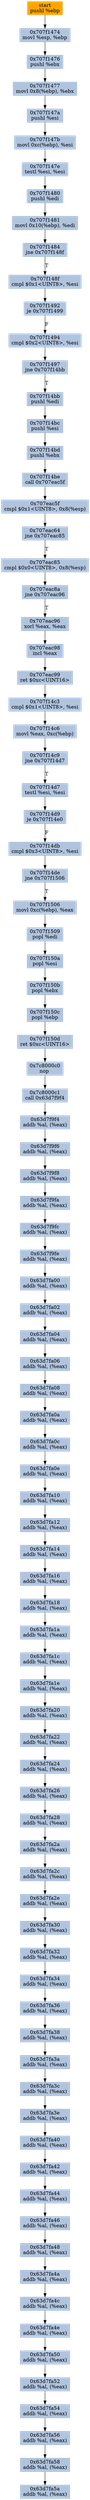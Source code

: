 digraph G {
node[shape=rectangle,style=filled,fillcolor=lightsteelblue,color=lightsteelblue]
bgcolor="transparent"
a0x707f1473pushl_ebp[label="start\npushl %ebp",color="lightgrey",fillcolor="orange"];
a0x707f1474movl_esp_ebp[label="0x707f1474\nmovl %esp, %ebp"];
a0x707f1476pushl_ebx[label="0x707f1476\npushl %ebx"];
a0x707f1477movl_0x8ebp__ebx[label="0x707f1477\nmovl 0x8(%ebp), %ebx"];
a0x707f147apushl_esi[label="0x707f147a\npushl %esi"];
a0x707f147bmovl_0xcebp__esi[label="0x707f147b\nmovl 0xc(%ebp), %esi"];
a0x707f147etestl_esi_esi[label="0x707f147e\ntestl %esi, %esi"];
a0x707f1480pushl_edi[label="0x707f1480\npushl %edi"];
a0x707f1481movl_0x10ebp__edi[label="0x707f1481\nmovl 0x10(%ebp), %edi"];
a0x707f1484jne_0x707f148f[label="0x707f1484\njne 0x707f148f"];
a0x707f148fcmpl_0x1UINT8_esi[label="0x707f148f\ncmpl $0x1<UINT8>, %esi"];
a0x707f1492je_0x707f1499[label="0x707f1492\nje 0x707f1499"];
a0x707f1494cmpl_0x2UINT8_esi[label="0x707f1494\ncmpl $0x2<UINT8>, %esi"];
a0x707f1497jne_0x707f14bb[label="0x707f1497\njne 0x707f14bb"];
a0x707f14bbpushl_edi[label="0x707f14bb\npushl %edi"];
a0x707f14bcpushl_esi[label="0x707f14bc\npushl %esi"];
a0x707f14bdpushl_ebx[label="0x707f14bd\npushl %ebx"];
a0x707f14becall_0x707eac5f[label="0x707f14be\ncall 0x707eac5f"];
a0x707eac5fcmpl_0x1UINT8_0x8esp_[label="0x707eac5f\ncmpl $0x1<UINT8>, 0x8(%esp)"];
a0x707eac64jne_0x707eac85[label="0x707eac64\njne 0x707eac85"];
a0x707eac85cmpl_0x0UINT8_0x8esp_[label="0x707eac85\ncmpl $0x0<UINT8>, 0x8(%esp)"];
a0x707eac8ajne_0x707eac96[label="0x707eac8a\njne 0x707eac96"];
a0x707eac96xorl_eax_eax[label="0x707eac96\nxorl %eax, %eax"];
a0x707eac98incl_eax[label="0x707eac98\nincl %eax"];
a0x707eac99ret_0xcUINT16[label="0x707eac99\nret $0xc<UINT16>"];
a0x707f14c3cmpl_0x1UINT8_esi[label="0x707f14c3\ncmpl $0x1<UINT8>, %esi"];
a0x707f14c6movl_eax_0xcebp_[label="0x707f14c6\nmovl %eax, 0xc(%ebp)"];
a0x707f14c9jne_0x707f14d7[label="0x707f14c9\njne 0x707f14d7"];
a0x707f14d7testl_esi_esi[label="0x707f14d7\ntestl %esi, %esi"];
a0x707f14d9je_0x707f14e0[label="0x707f14d9\nje 0x707f14e0"];
a0x707f14dbcmpl_0x3UINT8_esi[label="0x707f14db\ncmpl $0x3<UINT8>, %esi"];
a0x707f14dejne_0x707f1506[label="0x707f14de\njne 0x707f1506"];
a0x707f1506movl_0xcebp__eax[label="0x707f1506\nmovl 0xc(%ebp), %eax"];
a0x707f1509popl_edi[label="0x707f1509\npopl %edi"];
a0x707f150apopl_esi[label="0x707f150a\npopl %esi"];
a0x707f150bpopl_ebx[label="0x707f150b\npopl %ebx"];
a0x707f150cpopl_ebp[label="0x707f150c\npopl %ebp"];
a0x707f150dret_0xcUINT16[label="0x707f150d\nret $0xc<UINT16>"];
a0x7c8000c0nop_[label="0x7c8000c0\nnop "];
a0x7c8000c1call_0x63d7f9f4[label="0x7c8000c1\ncall 0x63d7f9f4"];
a0x63d7f9f4addb_al_eax_[label="0x63d7f9f4\naddb %al, (%eax)"];
a0x63d7f9f6addb_al_eax_[label="0x63d7f9f6\naddb %al, (%eax)"];
a0x63d7f9f8addb_al_eax_[label="0x63d7f9f8\naddb %al, (%eax)"];
a0x63d7f9faaddb_al_eax_[label="0x63d7f9fa\naddb %al, (%eax)"];
a0x63d7f9fcaddb_al_eax_[label="0x63d7f9fc\naddb %al, (%eax)"];
a0x63d7f9feaddb_al_eax_[label="0x63d7f9fe\naddb %al, (%eax)"];
a0x63d7fa00addb_al_eax_[label="0x63d7fa00\naddb %al, (%eax)"];
a0x63d7fa02addb_al_eax_[label="0x63d7fa02\naddb %al, (%eax)"];
a0x63d7fa04addb_al_eax_[label="0x63d7fa04\naddb %al, (%eax)"];
a0x63d7fa06addb_al_eax_[label="0x63d7fa06\naddb %al, (%eax)"];
a0x63d7fa08addb_al_eax_[label="0x63d7fa08\naddb %al, (%eax)"];
a0x63d7fa0aaddb_al_eax_[label="0x63d7fa0a\naddb %al, (%eax)"];
a0x63d7fa0caddb_al_eax_[label="0x63d7fa0c\naddb %al, (%eax)"];
a0x63d7fa0eaddb_al_eax_[label="0x63d7fa0e\naddb %al, (%eax)"];
a0x63d7fa10addb_al_eax_[label="0x63d7fa10\naddb %al, (%eax)"];
a0x63d7fa12addb_al_eax_[label="0x63d7fa12\naddb %al, (%eax)"];
a0x63d7fa14addb_al_eax_[label="0x63d7fa14\naddb %al, (%eax)"];
a0x63d7fa16addb_al_eax_[label="0x63d7fa16\naddb %al, (%eax)"];
a0x63d7fa18addb_al_eax_[label="0x63d7fa18\naddb %al, (%eax)"];
a0x63d7fa1aaddb_al_eax_[label="0x63d7fa1a\naddb %al, (%eax)"];
a0x63d7fa1caddb_al_eax_[label="0x63d7fa1c\naddb %al, (%eax)"];
a0x63d7fa1eaddb_al_eax_[label="0x63d7fa1e\naddb %al, (%eax)"];
a0x63d7fa20addb_al_eax_[label="0x63d7fa20\naddb %al, (%eax)"];
a0x63d7fa22addb_al_eax_[label="0x63d7fa22\naddb %al, (%eax)"];
a0x63d7fa24addb_al_eax_[label="0x63d7fa24\naddb %al, (%eax)"];
a0x63d7fa26addb_al_eax_[label="0x63d7fa26\naddb %al, (%eax)"];
a0x63d7fa28addb_al_eax_[label="0x63d7fa28\naddb %al, (%eax)"];
a0x63d7fa2aaddb_al_eax_[label="0x63d7fa2a\naddb %al, (%eax)"];
a0x63d7fa2caddb_al_eax_[label="0x63d7fa2c\naddb %al, (%eax)"];
a0x63d7fa2eaddb_al_eax_[label="0x63d7fa2e\naddb %al, (%eax)"];
a0x63d7fa30addb_al_eax_[label="0x63d7fa30\naddb %al, (%eax)"];
a0x63d7fa32addb_al_eax_[label="0x63d7fa32\naddb %al, (%eax)"];
a0x63d7fa34addb_al_eax_[label="0x63d7fa34\naddb %al, (%eax)"];
a0x63d7fa36addb_al_eax_[label="0x63d7fa36\naddb %al, (%eax)"];
a0x63d7fa38addb_al_eax_[label="0x63d7fa38\naddb %al, (%eax)"];
a0x63d7fa3aaddb_al_eax_[label="0x63d7fa3a\naddb %al, (%eax)"];
a0x63d7fa3caddb_al_eax_[label="0x63d7fa3c\naddb %al, (%eax)"];
a0x63d7fa3eaddb_al_eax_[label="0x63d7fa3e\naddb %al, (%eax)"];
a0x63d7fa40addb_al_eax_[label="0x63d7fa40\naddb %al, (%eax)"];
a0x63d7fa42addb_al_eax_[label="0x63d7fa42\naddb %al, (%eax)"];
a0x63d7fa44addb_al_eax_[label="0x63d7fa44\naddb %al, (%eax)"];
a0x63d7fa46addb_al_eax_[label="0x63d7fa46\naddb %al, (%eax)"];
a0x63d7fa48addb_al_eax_[label="0x63d7fa48\naddb %al, (%eax)"];
a0x63d7fa4aaddb_al_eax_[label="0x63d7fa4a\naddb %al, (%eax)"];
a0x63d7fa4caddb_al_eax_[label="0x63d7fa4c\naddb %al, (%eax)"];
a0x63d7fa4eaddb_al_eax_[label="0x63d7fa4e\naddb %al, (%eax)"];
a0x63d7fa50addb_al_eax_[label="0x63d7fa50\naddb %al, (%eax)"];
a0x63d7fa52addb_al_eax_[label="0x63d7fa52\naddb %al, (%eax)"];
a0x63d7fa54addb_al_eax_[label="0x63d7fa54\naddb %al, (%eax)"];
a0x63d7fa56addb_al_eax_[label="0x63d7fa56\naddb %al, (%eax)"];
a0x63d7fa58addb_al_eax_[label="0x63d7fa58\naddb %al, (%eax)"];
a0x63d7fa5aaddb_al_eax_[label="0x63d7fa5a\naddb %al, (%eax)"];
a0x707f1473pushl_ebp -> a0x707f1474movl_esp_ebp [color="#000000"];
a0x707f1474movl_esp_ebp -> a0x707f1476pushl_ebx [color="#000000"];
a0x707f1476pushl_ebx -> a0x707f1477movl_0x8ebp__ebx [color="#000000"];
a0x707f1477movl_0x8ebp__ebx -> a0x707f147apushl_esi [color="#000000"];
a0x707f147apushl_esi -> a0x707f147bmovl_0xcebp__esi [color="#000000"];
a0x707f147bmovl_0xcebp__esi -> a0x707f147etestl_esi_esi [color="#000000"];
a0x707f147etestl_esi_esi -> a0x707f1480pushl_edi [color="#000000"];
a0x707f1480pushl_edi -> a0x707f1481movl_0x10ebp__edi [color="#000000"];
a0x707f1481movl_0x10ebp__edi -> a0x707f1484jne_0x707f148f [color="#000000"];
a0x707f1484jne_0x707f148f -> a0x707f148fcmpl_0x1UINT8_esi [color="#000000",label="T"];
a0x707f148fcmpl_0x1UINT8_esi -> a0x707f1492je_0x707f1499 [color="#000000"];
a0x707f1492je_0x707f1499 -> a0x707f1494cmpl_0x2UINT8_esi [color="#000000",label="F"];
a0x707f1494cmpl_0x2UINT8_esi -> a0x707f1497jne_0x707f14bb [color="#000000"];
a0x707f1497jne_0x707f14bb -> a0x707f14bbpushl_edi [color="#000000",label="T"];
a0x707f14bbpushl_edi -> a0x707f14bcpushl_esi [color="#000000"];
a0x707f14bcpushl_esi -> a0x707f14bdpushl_ebx [color="#000000"];
a0x707f14bdpushl_ebx -> a0x707f14becall_0x707eac5f [color="#000000"];
a0x707f14becall_0x707eac5f -> a0x707eac5fcmpl_0x1UINT8_0x8esp_ [color="#000000"];
a0x707eac5fcmpl_0x1UINT8_0x8esp_ -> a0x707eac64jne_0x707eac85 [color="#000000"];
a0x707eac64jne_0x707eac85 -> a0x707eac85cmpl_0x0UINT8_0x8esp_ [color="#000000",label="T"];
a0x707eac85cmpl_0x0UINT8_0x8esp_ -> a0x707eac8ajne_0x707eac96 [color="#000000"];
a0x707eac8ajne_0x707eac96 -> a0x707eac96xorl_eax_eax [color="#000000",label="T"];
a0x707eac96xorl_eax_eax -> a0x707eac98incl_eax [color="#000000"];
a0x707eac98incl_eax -> a0x707eac99ret_0xcUINT16 [color="#000000"];
a0x707eac99ret_0xcUINT16 -> a0x707f14c3cmpl_0x1UINT8_esi [color="#000000"];
a0x707f14c3cmpl_0x1UINT8_esi -> a0x707f14c6movl_eax_0xcebp_ [color="#000000"];
a0x707f14c6movl_eax_0xcebp_ -> a0x707f14c9jne_0x707f14d7 [color="#000000"];
a0x707f14c9jne_0x707f14d7 -> a0x707f14d7testl_esi_esi [color="#000000",label="T"];
a0x707f14d7testl_esi_esi -> a0x707f14d9je_0x707f14e0 [color="#000000"];
a0x707f14d9je_0x707f14e0 -> a0x707f14dbcmpl_0x3UINT8_esi [color="#000000",label="F"];
a0x707f14dbcmpl_0x3UINT8_esi -> a0x707f14dejne_0x707f1506 [color="#000000"];
a0x707f14dejne_0x707f1506 -> a0x707f1506movl_0xcebp__eax [color="#000000",label="T"];
a0x707f1506movl_0xcebp__eax -> a0x707f1509popl_edi [color="#000000"];
a0x707f1509popl_edi -> a0x707f150apopl_esi [color="#000000"];
a0x707f150apopl_esi -> a0x707f150bpopl_ebx [color="#000000"];
a0x707f150bpopl_ebx -> a0x707f150cpopl_ebp [color="#000000"];
a0x707f150cpopl_ebp -> a0x707f150dret_0xcUINT16 [color="#000000"];
a0x707f150dret_0xcUINT16 -> a0x7c8000c0nop_ [color="#000000"];
a0x7c8000c0nop_ -> a0x7c8000c1call_0x63d7f9f4 [color="#000000"];
a0x7c8000c1call_0x63d7f9f4 -> a0x63d7f9f4addb_al_eax_ [color="#000000"];
a0x63d7f9f4addb_al_eax_ -> a0x63d7f9f6addb_al_eax_ [color="#000000"];
a0x63d7f9f6addb_al_eax_ -> a0x63d7f9f8addb_al_eax_ [color="#000000"];
a0x63d7f9f8addb_al_eax_ -> a0x63d7f9faaddb_al_eax_ [color="#000000"];
a0x63d7f9faaddb_al_eax_ -> a0x63d7f9fcaddb_al_eax_ [color="#000000"];
a0x63d7f9fcaddb_al_eax_ -> a0x63d7f9feaddb_al_eax_ [color="#000000"];
a0x63d7f9feaddb_al_eax_ -> a0x63d7fa00addb_al_eax_ [color="#000000"];
a0x63d7fa00addb_al_eax_ -> a0x63d7fa02addb_al_eax_ [color="#000000"];
a0x63d7fa02addb_al_eax_ -> a0x63d7fa04addb_al_eax_ [color="#000000"];
a0x63d7fa04addb_al_eax_ -> a0x63d7fa06addb_al_eax_ [color="#000000"];
a0x63d7fa06addb_al_eax_ -> a0x63d7fa08addb_al_eax_ [color="#000000"];
a0x63d7fa08addb_al_eax_ -> a0x63d7fa0aaddb_al_eax_ [color="#000000"];
a0x63d7fa0aaddb_al_eax_ -> a0x63d7fa0caddb_al_eax_ [color="#000000"];
a0x63d7fa0caddb_al_eax_ -> a0x63d7fa0eaddb_al_eax_ [color="#000000"];
a0x63d7fa0eaddb_al_eax_ -> a0x63d7fa10addb_al_eax_ [color="#000000"];
a0x63d7fa10addb_al_eax_ -> a0x63d7fa12addb_al_eax_ [color="#000000"];
a0x63d7fa12addb_al_eax_ -> a0x63d7fa14addb_al_eax_ [color="#000000"];
a0x63d7fa14addb_al_eax_ -> a0x63d7fa16addb_al_eax_ [color="#000000"];
a0x63d7fa16addb_al_eax_ -> a0x63d7fa18addb_al_eax_ [color="#000000"];
a0x63d7fa18addb_al_eax_ -> a0x63d7fa1aaddb_al_eax_ [color="#000000"];
a0x63d7fa1aaddb_al_eax_ -> a0x63d7fa1caddb_al_eax_ [color="#000000"];
a0x63d7fa1caddb_al_eax_ -> a0x63d7fa1eaddb_al_eax_ [color="#000000"];
a0x63d7fa1eaddb_al_eax_ -> a0x63d7fa20addb_al_eax_ [color="#000000"];
a0x63d7fa20addb_al_eax_ -> a0x63d7fa22addb_al_eax_ [color="#000000"];
a0x63d7fa22addb_al_eax_ -> a0x63d7fa24addb_al_eax_ [color="#000000"];
a0x63d7fa24addb_al_eax_ -> a0x63d7fa26addb_al_eax_ [color="#000000"];
a0x63d7fa26addb_al_eax_ -> a0x63d7fa28addb_al_eax_ [color="#000000"];
a0x63d7fa28addb_al_eax_ -> a0x63d7fa2aaddb_al_eax_ [color="#000000"];
a0x63d7fa2aaddb_al_eax_ -> a0x63d7fa2caddb_al_eax_ [color="#000000"];
a0x63d7fa2caddb_al_eax_ -> a0x63d7fa2eaddb_al_eax_ [color="#000000"];
a0x63d7fa2eaddb_al_eax_ -> a0x63d7fa30addb_al_eax_ [color="#000000"];
a0x63d7fa30addb_al_eax_ -> a0x63d7fa32addb_al_eax_ [color="#000000"];
a0x63d7fa32addb_al_eax_ -> a0x63d7fa34addb_al_eax_ [color="#000000"];
a0x63d7fa34addb_al_eax_ -> a0x63d7fa36addb_al_eax_ [color="#000000"];
a0x63d7fa36addb_al_eax_ -> a0x63d7fa38addb_al_eax_ [color="#000000"];
a0x63d7fa38addb_al_eax_ -> a0x63d7fa3aaddb_al_eax_ [color="#000000"];
a0x63d7fa3aaddb_al_eax_ -> a0x63d7fa3caddb_al_eax_ [color="#000000"];
a0x63d7fa3caddb_al_eax_ -> a0x63d7fa3eaddb_al_eax_ [color="#000000"];
a0x63d7fa3eaddb_al_eax_ -> a0x63d7fa40addb_al_eax_ [color="#000000"];
a0x63d7fa40addb_al_eax_ -> a0x63d7fa42addb_al_eax_ [color="#000000"];
a0x63d7fa42addb_al_eax_ -> a0x63d7fa44addb_al_eax_ [color="#000000"];
a0x63d7fa44addb_al_eax_ -> a0x63d7fa46addb_al_eax_ [color="#000000"];
a0x63d7fa46addb_al_eax_ -> a0x63d7fa48addb_al_eax_ [color="#000000"];
a0x63d7fa48addb_al_eax_ -> a0x63d7fa4aaddb_al_eax_ [color="#000000"];
a0x63d7fa4aaddb_al_eax_ -> a0x63d7fa4caddb_al_eax_ [color="#000000"];
a0x63d7fa4caddb_al_eax_ -> a0x63d7fa4eaddb_al_eax_ [color="#000000"];
a0x63d7fa4eaddb_al_eax_ -> a0x63d7fa50addb_al_eax_ [color="#000000"];
a0x63d7fa50addb_al_eax_ -> a0x63d7fa52addb_al_eax_ [color="#000000"];
a0x63d7fa52addb_al_eax_ -> a0x63d7fa54addb_al_eax_ [color="#000000"];
a0x63d7fa54addb_al_eax_ -> a0x63d7fa56addb_al_eax_ [color="#000000"];
a0x63d7fa56addb_al_eax_ -> a0x63d7fa58addb_al_eax_ [color="#000000"];
a0x63d7fa58addb_al_eax_ -> a0x63d7fa5aaddb_al_eax_ [color="#000000"];
}

